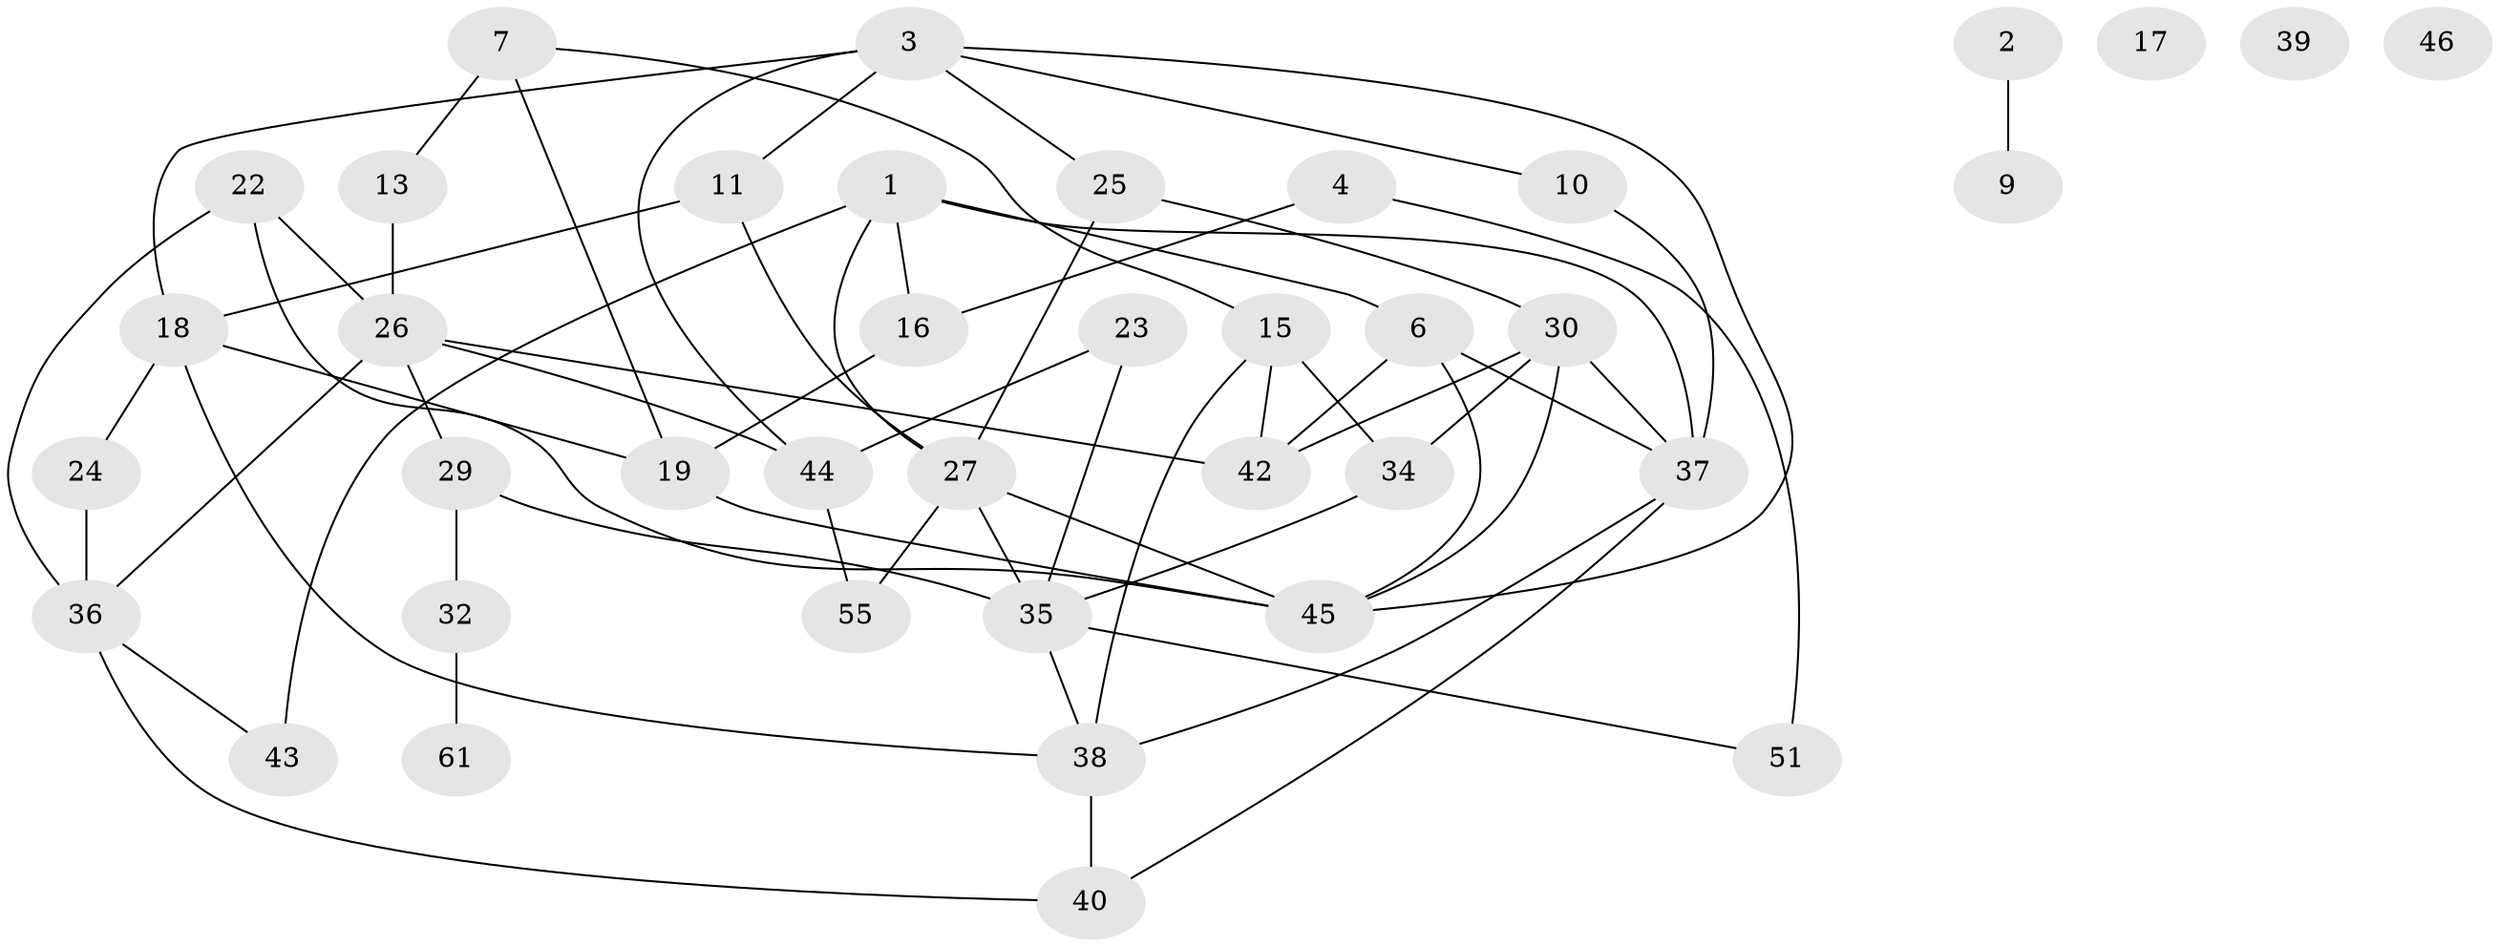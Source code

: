 // Generated by graph-tools (version 1.1) at 2025/23/03/03/25 07:23:28]
// undirected, 39 vertices, 63 edges
graph export_dot {
graph [start="1"]
  node [color=gray90,style=filled];
  1 [super="+53"];
  2;
  3 [super="+5"];
  4;
  6 [super="+8"];
  7 [super="+14"];
  9 [super="+12"];
  10;
  11;
  13 [super="+21"];
  15 [super="+58"];
  16 [super="+20"];
  17;
  18 [super="+28"];
  19 [super="+33"];
  22;
  23 [super="+60"];
  24;
  25 [super="+31"];
  26 [super="+41"];
  27 [super="+49"];
  29;
  30 [super="+50"];
  32;
  34;
  35 [super="+56"];
  36 [super="+48"];
  37 [super="+57"];
  38 [super="+59"];
  39;
  40 [super="+54"];
  42;
  43;
  44 [super="+47"];
  45 [super="+52"];
  46;
  51;
  55;
  61;
  1 -- 16;
  1 -- 27;
  1 -- 43;
  1 -- 37;
  1 -- 6;
  2 -- 9;
  3 -- 11;
  3 -- 45;
  3 -- 10;
  3 -- 18;
  3 -- 25;
  3 -- 44;
  4 -- 16;
  4 -- 51;
  6 -- 45;
  6 -- 42;
  6 -- 37;
  7 -- 19;
  7 -- 15;
  7 -- 13;
  10 -- 37;
  11 -- 18;
  11 -- 27;
  13 -- 26 [weight=2];
  15 -- 34;
  15 -- 42;
  15 -- 38;
  16 -- 19;
  18 -- 19;
  18 -- 24;
  18 -- 38;
  19 -- 45;
  22 -- 36;
  22 -- 45;
  22 -- 26;
  23 -- 35;
  23 -- 44;
  24 -- 36;
  25 -- 27;
  25 -- 30;
  26 -- 29;
  26 -- 36;
  26 -- 44;
  26 -- 42;
  27 -- 35;
  27 -- 55;
  27 -- 45;
  29 -- 32;
  29 -- 35;
  30 -- 34;
  30 -- 42;
  30 -- 45;
  30 -- 37;
  32 -- 61;
  34 -- 35;
  35 -- 51;
  35 -- 38;
  36 -- 43;
  36 -- 40;
  37 -- 40;
  37 -- 38;
  38 -- 40;
  44 -- 55;
}
